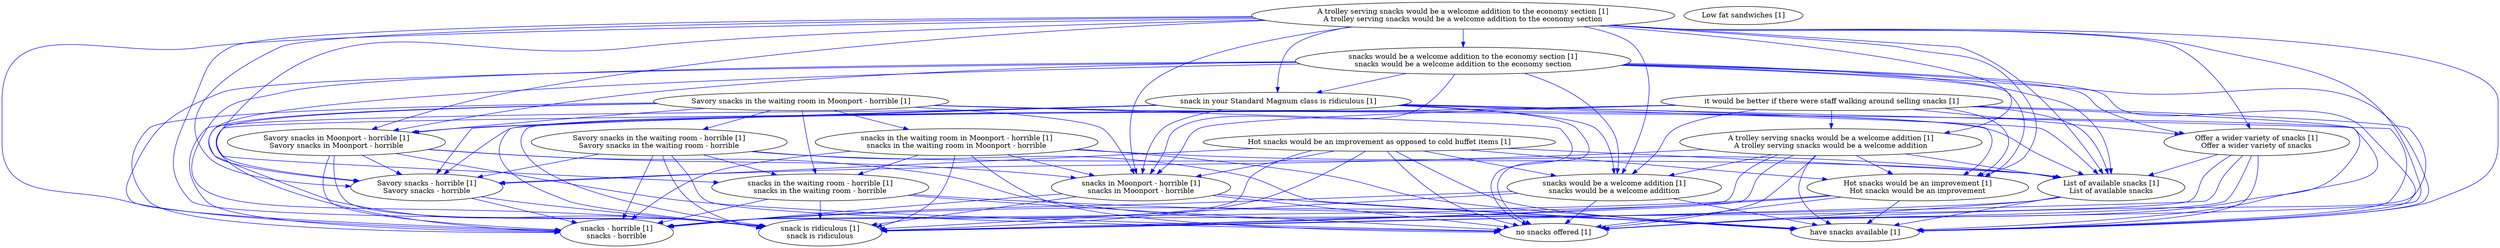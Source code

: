digraph collapsedGraph {
"A trolley serving snacks would be a welcome addition to the economy section [1]\nA trolley serving snacks would be a welcome addition to the economy section""A trolley serving snacks would be a welcome addition [1]\nA trolley serving snacks would be a welcome addition""snacks would be a welcome addition [1]\nsnacks would be a welcome addition""snacks would be a welcome addition to the economy section [1]\nsnacks would be a welcome addition to the economy section""Hot snacks would be an improvement as opposed to cold buffet items [1]""Hot snacks would be an improvement [1]\nHot snacks would be an improvement""List of available snacks [1]\nList of available snacks""Low fat sandwiches [1]""Offer a wider variety of snacks [1]\nOffer a wider variety of snacks""Savory snacks in the waiting room in Moonport - horrible [1]""Savory snacks in Moonport - horrible [1]\nSavory snacks in Moonport - horrible""Savory snacks - horrible [1]\nSavory snacks - horrible""snacks - horrible [1]\nsnacks - horrible""snacks in Moonport - horrible [1]\nsnacks in Moonport - horrible""Savory snacks in the waiting room - horrible [1]\nSavory snacks in the waiting room - horrible""snacks in the waiting room - horrible [1]\nsnacks in the waiting room - horrible""snacks in the waiting room in Moonport - horrible [1]\nsnacks in the waiting room in Moonport - horrible""have snacks available [1]""it would be better if there were staff walking around selling snacks [1]""no snacks offered [1]""snack in your Standard Magnum class is ridiculous [1]""snack is ridiculous [1]\nsnack is ridiculous""A trolley serving snacks would be a welcome addition to the economy section [1]\nA trolley serving snacks would be a welcome addition to the economy section" -> "A trolley serving snacks would be a welcome addition [1]\nA trolley serving snacks would be a welcome addition" [color=blue]
"A trolley serving snacks would be a welcome addition [1]\nA trolley serving snacks would be a welcome addition" -> "snacks would be a welcome addition [1]\nsnacks would be a welcome addition" [color=blue]
"A trolley serving snacks would be a welcome addition to the economy section [1]\nA trolley serving snacks would be a welcome addition to the economy section" -> "snacks would be a welcome addition to the economy section [1]\nsnacks would be a welcome addition to the economy section" [color=blue]
"snacks would be a welcome addition to the economy section [1]\nsnacks would be a welcome addition to the economy section" -> "snacks would be a welcome addition [1]\nsnacks would be a welcome addition" [color=blue]
"A trolley serving snacks would be a welcome addition to the economy section [1]\nA trolley serving snacks would be a welcome addition to the economy section" -> "snacks would be a welcome addition [1]\nsnacks would be a welcome addition" [color=blue]
"Hot snacks would be an improvement as opposed to cold buffet items [1]" -> "Hot snacks would be an improvement [1]\nHot snacks would be an improvement" [color=blue]
"A trolley serving snacks would be a welcome addition to the economy section [1]\nA trolley serving snacks would be a welcome addition to the economy section" -> "Hot snacks would be an improvement [1]\nHot snacks would be an improvement" [color=blue]
"A trolley serving snacks would be a welcome addition [1]\nA trolley serving snacks would be a welcome addition" -> "Hot snacks would be an improvement [1]\nHot snacks would be an improvement" [color=blue]
"snacks would be a welcome addition to the economy section [1]\nsnacks would be a welcome addition to the economy section" -> "Hot snacks would be an improvement [1]\nHot snacks would be an improvement" [color=blue]
"Hot snacks would be an improvement as opposed to cold buffet items [1]" -> "snacks would be a welcome addition [1]\nsnacks would be a welcome addition" [color=blue]
"A trolley serving snacks would be a welcome addition to the economy section [1]\nA trolley serving snacks would be a welcome addition to the economy section" -> "List of available snacks [1]\nList of available snacks" [color=blue]
"A trolley serving snacks would be a welcome addition [1]\nA trolley serving snacks would be a welcome addition" -> "List of available snacks [1]\nList of available snacks" [color=blue]
"snacks would be a welcome addition to the economy section [1]\nsnacks would be a welcome addition to the economy section" -> "List of available snacks [1]\nList of available snacks" [color=blue]
"Hot snacks would be an improvement as opposed to cold buffet items [1]" -> "List of available snacks [1]\nList of available snacks" [color=blue]
"A trolley serving snacks would be a welcome addition to the economy section [1]\nA trolley serving snacks would be a welcome addition to the economy section" -> "Offer a wider variety of snacks [1]\nOffer a wider variety of snacks" [color=blue]
"snacks would be a welcome addition to the economy section [1]\nsnacks would be a welcome addition to the economy section" -> "Offer a wider variety of snacks [1]\nOffer a wider variety of snacks" [color=blue]
"Offer a wider variety of snacks [1]\nOffer a wider variety of snacks" -> "List of available snacks [1]\nList of available snacks" [color=blue]
"Savory snacks in the waiting room in Moonport - horrible [1]" -> "Savory snacks in Moonport - horrible [1]\nSavory snacks in Moonport - horrible" [color=blue]
"Savory snacks in Moonport - horrible [1]\nSavory snacks in Moonport - horrible" -> "Savory snacks - horrible [1]\nSavory snacks - horrible" [color=blue]
"Savory snacks - horrible [1]\nSavory snacks - horrible" -> "snacks - horrible [1]\nsnacks - horrible" [color=blue]
"Savory snacks in Moonport - horrible [1]\nSavory snacks in Moonport - horrible" -> "snacks in Moonport - horrible [1]\nsnacks in Moonport - horrible" [color=blue]
"snacks in Moonport - horrible [1]\nsnacks in Moonport - horrible" -> "snacks - horrible [1]\nsnacks - horrible" [color=blue]
"Savory snacks in the waiting room in Moonport - horrible [1]" -> "Savory snacks in the waiting room - horrible [1]\nSavory snacks in the waiting room - horrible" [color=blue]
"Savory snacks in the waiting room - horrible [1]\nSavory snacks in the waiting room - horrible" -> "Savory snacks - horrible [1]\nSavory snacks - horrible" [color=blue]
"Savory snacks in the waiting room - horrible [1]\nSavory snacks in the waiting room - horrible" -> "snacks in the waiting room - horrible [1]\nsnacks in the waiting room - horrible" [color=blue]
"snacks in the waiting room - horrible [1]\nsnacks in the waiting room - horrible" -> "snacks - horrible [1]\nsnacks - horrible" [color=blue]
"Savory snacks in the waiting room in Moonport - horrible [1]" -> "snacks in the waiting room in Moonport - horrible [1]\nsnacks in the waiting room in Moonport - horrible" [color=blue]
"snacks in the waiting room in Moonport - horrible [1]\nsnacks in the waiting room in Moonport - horrible" -> "snacks in Moonport - horrible [1]\nsnacks in Moonport - horrible" [color=blue]
"snacks in the waiting room in Moonport - horrible [1]\nsnacks in the waiting room in Moonport - horrible" -> "snacks in the waiting room - horrible [1]\nsnacks in the waiting room - horrible" [color=blue]
"Savory snacks in the waiting room in Moonport - horrible [1]" -> "snacks in Moonport - horrible [1]\nsnacks in Moonport - horrible" [color=blue]
"Savory snacks in the waiting room in Moonport - horrible [1]" -> "Savory snacks - horrible [1]\nSavory snacks - horrible" [color=blue]
"Savory snacks in the waiting room in Moonport - horrible [1]" -> "snacks in the waiting room - horrible [1]\nsnacks in the waiting room - horrible" [color=blue]
"Savory snacks in Moonport - horrible [1]\nSavory snacks in Moonport - horrible" -> "snacks - horrible [1]\nsnacks - horrible" [color=blue]
"Savory snacks in the waiting room - horrible [1]\nSavory snacks in the waiting room - horrible" -> "snacks - horrible [1]\nsnacks - horrible" [color=blue]
"snacks in the waiting room in Moonport - horrible [1]\nsnacks in the waiting room in Moonport - horrible" -> "snacks - horrible [1]\nsnacks - horrible" [color=blue]
"Savory snacks in the waiting room in Moonport - horrible [1]" -> "snacks - horrible [1]\nsnacks - horrible" [color=blue]
"A trolley serving snacks would be a welcome addition to the economy section [1]\nA trolley serving snacks would be a welcome addition to the economy section" -> "Savory snacks - horrible [1]\nSavory snacks - horrible" [color=blue]
"A trolley serving snacks would be a welcome addition to the economy section [1]\nA trolley serving snacks would be a welcome addition to the economy section" -> "snacks - horrible [1]\nsnacks - horrible" [color=blue]
"A trolley serving snacks would be a welcome addition to the economy section [1]\nA trolley serving snacks would be a welcome addition to the economy section" -> "snacks in Moonport - horrible [1]\nsnacks in Moonport - horrible" [color=blue]
"A trolley serving snacks would be a welcome addition to the economy section [1]\nA trolley serving snacks would be a welcome addition to the economy section" -> "snacks in the waiting room - horrible [1]\nsnacks in the waiting room - horrible" [color=blue]
"A trolley serving snacks would be a welcome addition [1]\nA trolley serving snacks would be a welcome addition" -> "Savory snacks - horrible [1]\nSavory snacks - horrible" [color=blue]
"A trolley serving snacks would be a welcome addition [1]\nA trolley serving snacks would be a welcome addition" -> "snacks - horrible [1]\nsnacks - horrible" [color=blue]
"snacks would be a welcome addition [1]\nsnacks would be a welcome addition" -> "snacks - horrible [1]\nsnacks - horrible" [color=blue]
"snacks would be a welcome addition to the economy section [1]\nsnacks would be a welcome addition to the economy section" -> "Savory snacks - horrible [1]\nSavory snacks - horrible" [color=blue]
"snacks would be a welcome addition to the economy section [1]\nsnacks would be a welcome addition to the economy section" -> "snacks - horrible [1]\nsnacks - horrible" [color=blue]
"Hot snacks would be an improvement as opposed to cold buffet items [1]" -> "Savory snacks - horrible [1]\nSavory snacks - horrible" [color=blue]
"Hot snacks would be an improvement as opposed to cold buffet items [1]" -> "snacks - horrible [1]\nsnacks - horrible" [color=blue]
"Hot snacks would be an improvement as opposed to cold buffet items [1]" -> "snacks in Moonport - horrible [1]\nsnacks in Moonport - horrible" [color=blue]
"Hot snacks would be an improvement [1]\nHot snacks would be an improvement" -> "snacks - horrible [1]\nsnacks - horrible" [color=blue]
"Offer a wider variety of snacks [1]\nOffer a wider variety of snacks" -> "snacks - horrible [1]\nsnacks - horrible" [color=blue]
"Savory snacks in the waiting room in Moonport - horrible [1]" -> "List of available snacks [1]\nList of available snacks" [color=blue]
"Savory snacks in the waiting room - horrible [1]\nSavory snacks in the waiting room - horrible" -> "List of available snacks [1]\nList of available snacks" [color=blue]
"snacks in the waiting room in Moonport - horrible [1]\nsnacks in the waiting room in Moonport - horrible" -> "List of available snacks [1]\nList of available snacks" [color=blue]
"A trolley serving snacks would be a welcome addition to the economy section [1]\nA trolley serving snacks would be a welcome addition to the economy section" -> "have snacks available [1]" [color=blue]
"A trolley serving snacks would be a welcome addition [1]\nA trolley serving snacks would be a welcome addition" -> "have snacks available [1]" [color=blue]
"snacks would be a welcome addition [1]\nsnacks would be a welcome addition" -> "have snacks available [1]" [color=blue]
"snacks would be a welcome addition to the economy section [1]\nsnacks would be a welcome addition to the economy section" -> "have snacks available [1]" [color=blue]
"Hot snacks would be an improvement as opposed to cold buffet items [1]" -> "have snacks available [1]" [color=blue]
"Hot snacks would be an improvement [1]\nHot snacks would be an improvement" -> "have snacks available [1]" [color=blue]
"List of available snacks [1]\nList of available snacks" -> "have snacks available [1]" [color=blue]
"Offer a wider variety of snacks [1]\nOffer a wider variety of snacks" -> "have snacks available [1]" [color=blue]
"Savory snacks in the waiting room in Moonport - horrible [1]" -> "have snacks available [1]" [color=blue]
"Savory snacks in Moonport - horrible [1]\nSavory snacks in Moonport - horrible" -> "have snacks available [1]" [color=blue]
"snacks in Moonport - horrible [1]\nsnacks in Moonport - horrible" -> "have snacks available [1]" [color=blue]
"Savory snacks in the waiting room - horrible [1]\nSavory snacks in the waiting room - horrible" -> "have snacks available [1]" [color=blue]
"snacks in the waiting room - horrible [1]\nsnacks in the waiting room - horrible" -> "have snacks available [1]" [color=blue]
"snacks in the waiting room in Moonport - horrible [1]\nsnacks in the waiting room in Moonport - horrible" -> "have snacks available [1]" [color=blue]
"it would be better if there were staff walking around selling snacks [1]" -> "A trolley serving snacks would be a welcome addition [1]\nA trolley serving snacks would be a welcome addition" [color=blue]
"it would be better if there were staff walking around selling snacks [1]" -> "snacks would be a welcome addition [1]\nsnacks would be a welcome addition" [color=blue]
"it would be better if there were staff walking around selling snacks [1]" -> "Hot snacks would be an improvement [1]\nHot snacks would be an improvement" [color=blue]
"it would be better if there were staff walking around selling snacks [1]" -> "List of available snacks [1]\nList of available snacks" [color=blue]
"it would be better if there were staff walking around selling snacks [1]" -> "Offer a wider variety of snacks [1]\nOffer a wider variety of snacks" [color=blue]
"it would be better if there were staff walking around selling snacks [1]" -> "Savory snacks - horrible [1]\nSavory snacks - horrible" [color=blue]
"it would be better if there were staff walking around selling snacks [1]" -> "snacks - horrible [1]\nsnacks - horrible" [color=blue]
"it would be better if there were staff walking around selling snacks [1]" -> "snacks in Moonport - horrible [1]\nsnacks in Moonport - horrible" [color=blue]
"it would be better if there were staff walking around selling snacks [1]" -> "have snacks available [1]" [color=blue]
"A trolley serving snacks would be a welcome addition to the economy section [1]\nA trolley serving snacks would be a welcome addition to the economy section" -> "no snacks offered [1]" [color=blue]
"A trolley serving snacks would be a welcome addition [1]\nA trolley serving snacks would be a welcome addition" -> "no snacks offered [1]" [color=blue]
"snacks would be a welcome addition [1]\nsnacks would be a welcome addition" -> "no snacks offered [1]" [color=blue]
"snacks would be a welcome addition to the economy section [1]\nsnacks would be a welcome addition to the economy section" -> "no snacks offered [1]" [color=blue]
"Hot snacks would be an improvement as opposed to cold buffet items [1]" -> "no snacks offered [1]" [color=blue]
"Hot snacks would be an improvement [1]\nHot snacks would be an improvement" -> "no snacks offered [1]" [color=blue]
"List of available snacks [1]\nList of available snacks" -> "no snacks offered [1]" [color=blue]
"Offer a wider variety of snacks [1]\nOffer a wider variety of snacks" -> "no snacks offered [1]" [color=blue]
"Savory snacks in the waiting room in Moonport - horrible [1]" -> "no snacks offered [1]" [color=blue]
"Savory snacks in Moonport - horrible [1]\nSavory snacks in Moonport - horrible" -> "no snacks offered [1]" [color=blue]
"snacks in Moonport - horrible [1]\nsnacks in Moonport - horrible" -> "no snacks offered [1]" [color=blue]
"Savory snacks in the waiting room - horrible [1]\nSavory snacks in the waiting room - horrible" -> "no snacks offered [1]" [color=blue]
"snacks in the waiting room - horrible [1]\nsnacks in the waiting room - horrible" -> "no snacks offered [1]" [color=blue]
"snacks in the waiting room in Moonport - horrible [1]\nsnacks in the waiting room in Moonport - horrible" -> "no snacks offered [1]" [color=blue]
"it would be better if there were staff walking around selling snacks [1]" -> "no snacks offered [1]" [color=blue]
"snack in your Standard Magnum class is ridiculous [1]" -> "snack is ridiculous [1]\nsnack is ridiculous" [color=blue]
"A trolley serving snacks would be a welcome addition to the economy section [1]\nA trolley serving snacks would be a welcome addition to the economy section" -> "snack in your Standard Magnum class is ridiculous [1]" [color=blue]
"A trolley serving snacks would be a welcome addition to the economy section [1]\nA trolley serving snacks would be a welcome addition to the economy section" -> "snack is ridiculous [1]\nsnack is ridiculous" [color=blue]
"A trolley serving snacks would be a welcome addition [1]\nA trolley serving snacks would be a welcome addition" -> "snack is ridiculous [1]\nsnack is ridiculous" [color=blue]
"snacks would be a welcome addition [1]\nsnacks would be a welcome addition" -> "snack is ridiculous [1]\nsnack is ridiculous" [color=blue]
"snacks would be a welcome addition to the economy section [1]\nsnacks would be a welcome addition to the economy section" -> "snack in your Standard Magnum class is ridiculous [1]" [color=blue]
"snacks would be a welcome addition to the economy section [1]\nsnacks would be a welcome addition to the economy section" -> "snack is ridiculous [1]\nsnack is ridiculous" [color=blue]
"Hot snacks would be an improvement as opposed to cold buffet items [1]" -> "snack is ridiculous [1]\nsnack is ridiculous" [color=blue]
"Hot snacks would be an improvement [1]\nHot snacks would be an improvement" -> "snack is ridiculous [1]\nsnack is ridiculous" [color=blue]
"List of available snacks [1]\nList of available snacks" -> "snack is ridiculous [1]\nsnack is ridiculous" [color=blue]
"Offer a wider variety of snacks [1]\nOffer a wider variety of snacks" -> "snack is ridiculous [1]\nsnack is ridiculous" [color=blue]
"Savory snacks in the waiting room in Moonport - horrible [1]" -> "snack is ridiculous [1]\nsnack is ridiculous" [color=blue]
"Savory snacks in Moonport - horrible [1]\nSavory snacks in Moonport - horrible" -> "snack is ridiculous [1]\nsnack is ridiculous" [color=blue]
"Savory snacks - horrible [1]\nSavory snacks - horrible" -> "snack is ridiculous [1]\nsnack is ridiculous" [color=blue]
"snacks in Moonport - horrible [1]\nsnacks in Moonport - horrible" -> "snack is ridiculous [1]\nsnack is ridiculous" [color=blue]
"Savory snacks in the waiting room - horrible [1]\nSavory snacks in the waiting room - horrible" -> "snack is ridiculous [1]\nsnack is ridiculous" [color=blue]
"snacks in the waiting room - horrible [1]\nsnacks in the waiting room - horrible" -> "snack is ridiculous [1]\nsnack is ridiculous" [color=blue]
"snacks in the waiting room in Moonport - horrible [1]\nsnacks in the waiting room in Moonport - horrible" -> "snack is ridiculous [1]\nsnack is ridiculous" [color=blue]
"it would be better if there were staff walking around selling snacks [1]" -> "snack is ridiculous [1]\nsnack is ridiculous" [color=blue]
"snack in your Standard Magnum class is ridiculous [1]" -> "snacks would be a welcome addition [1]\nsnacks would be a welcome addition" [color=blue]
"snack in your Standard Magnum class is ridiculous [1]" -> "Hot snacks would be an improvement [1]\nHot snacks would be an improvement" [color=blue]
"snack in your Standard Magnum class is ridiculous [1]" -> "List of available snacks [1]\nList of available snacks" [color=blue]
"snack in your Standard Magnum class is ridiculous [1]" -> "Savory snacks in Moonport - horrible [1]\nSavory snacks in Moonport - horrible" [color=blue]
"snack in your Standard Magnum class is ridiculous [1]" -> "Savory snacks - horrible [1]\nSavory snacks - horrible" [color=blue]
"snack in your Standard Magnum class is ridiculous [1]" -> "snacks - horrible [1]\nsnacks - horrible" [color=blue]
"snack in your Standard Magnum class is ridiculous [1]" -> "snacks in Moonport - horrible [1]\nsnacks in Moonport - horrible" [color=blue]
"snack in your Standard Magnum class is ridiculous [1]" -> "have snacks available [1]" [color=blue]
"snack in your Standard Magnum class is ridiculous [1]" -> "no snacks offered [1]" [color=blue]
"A trolley serving snacks would be a welcome addition to the economy section [1]\nA trolley serving snacks would be a welcome addition to the economy section" -> "Savory snacks in Moonport - horrible [1]\nSavory snacks in Moonport - horrible" [color=blue]
"snacks would be a welcome addition to the economy section [1]\nsnacks would be a welcome addition to the economy section" -> "snacks in Moonport - horrible [1]\nsnacks in Moonport - horrible" [color=blue]
"snacks would be a welcome addition to the economy section [1]\nsnacks would be a welcome addition to the economy section" -> "Savory snacks in Moonport - horrible [1]\nSavory snacks in Moonport - horrible" [color=blue]
}